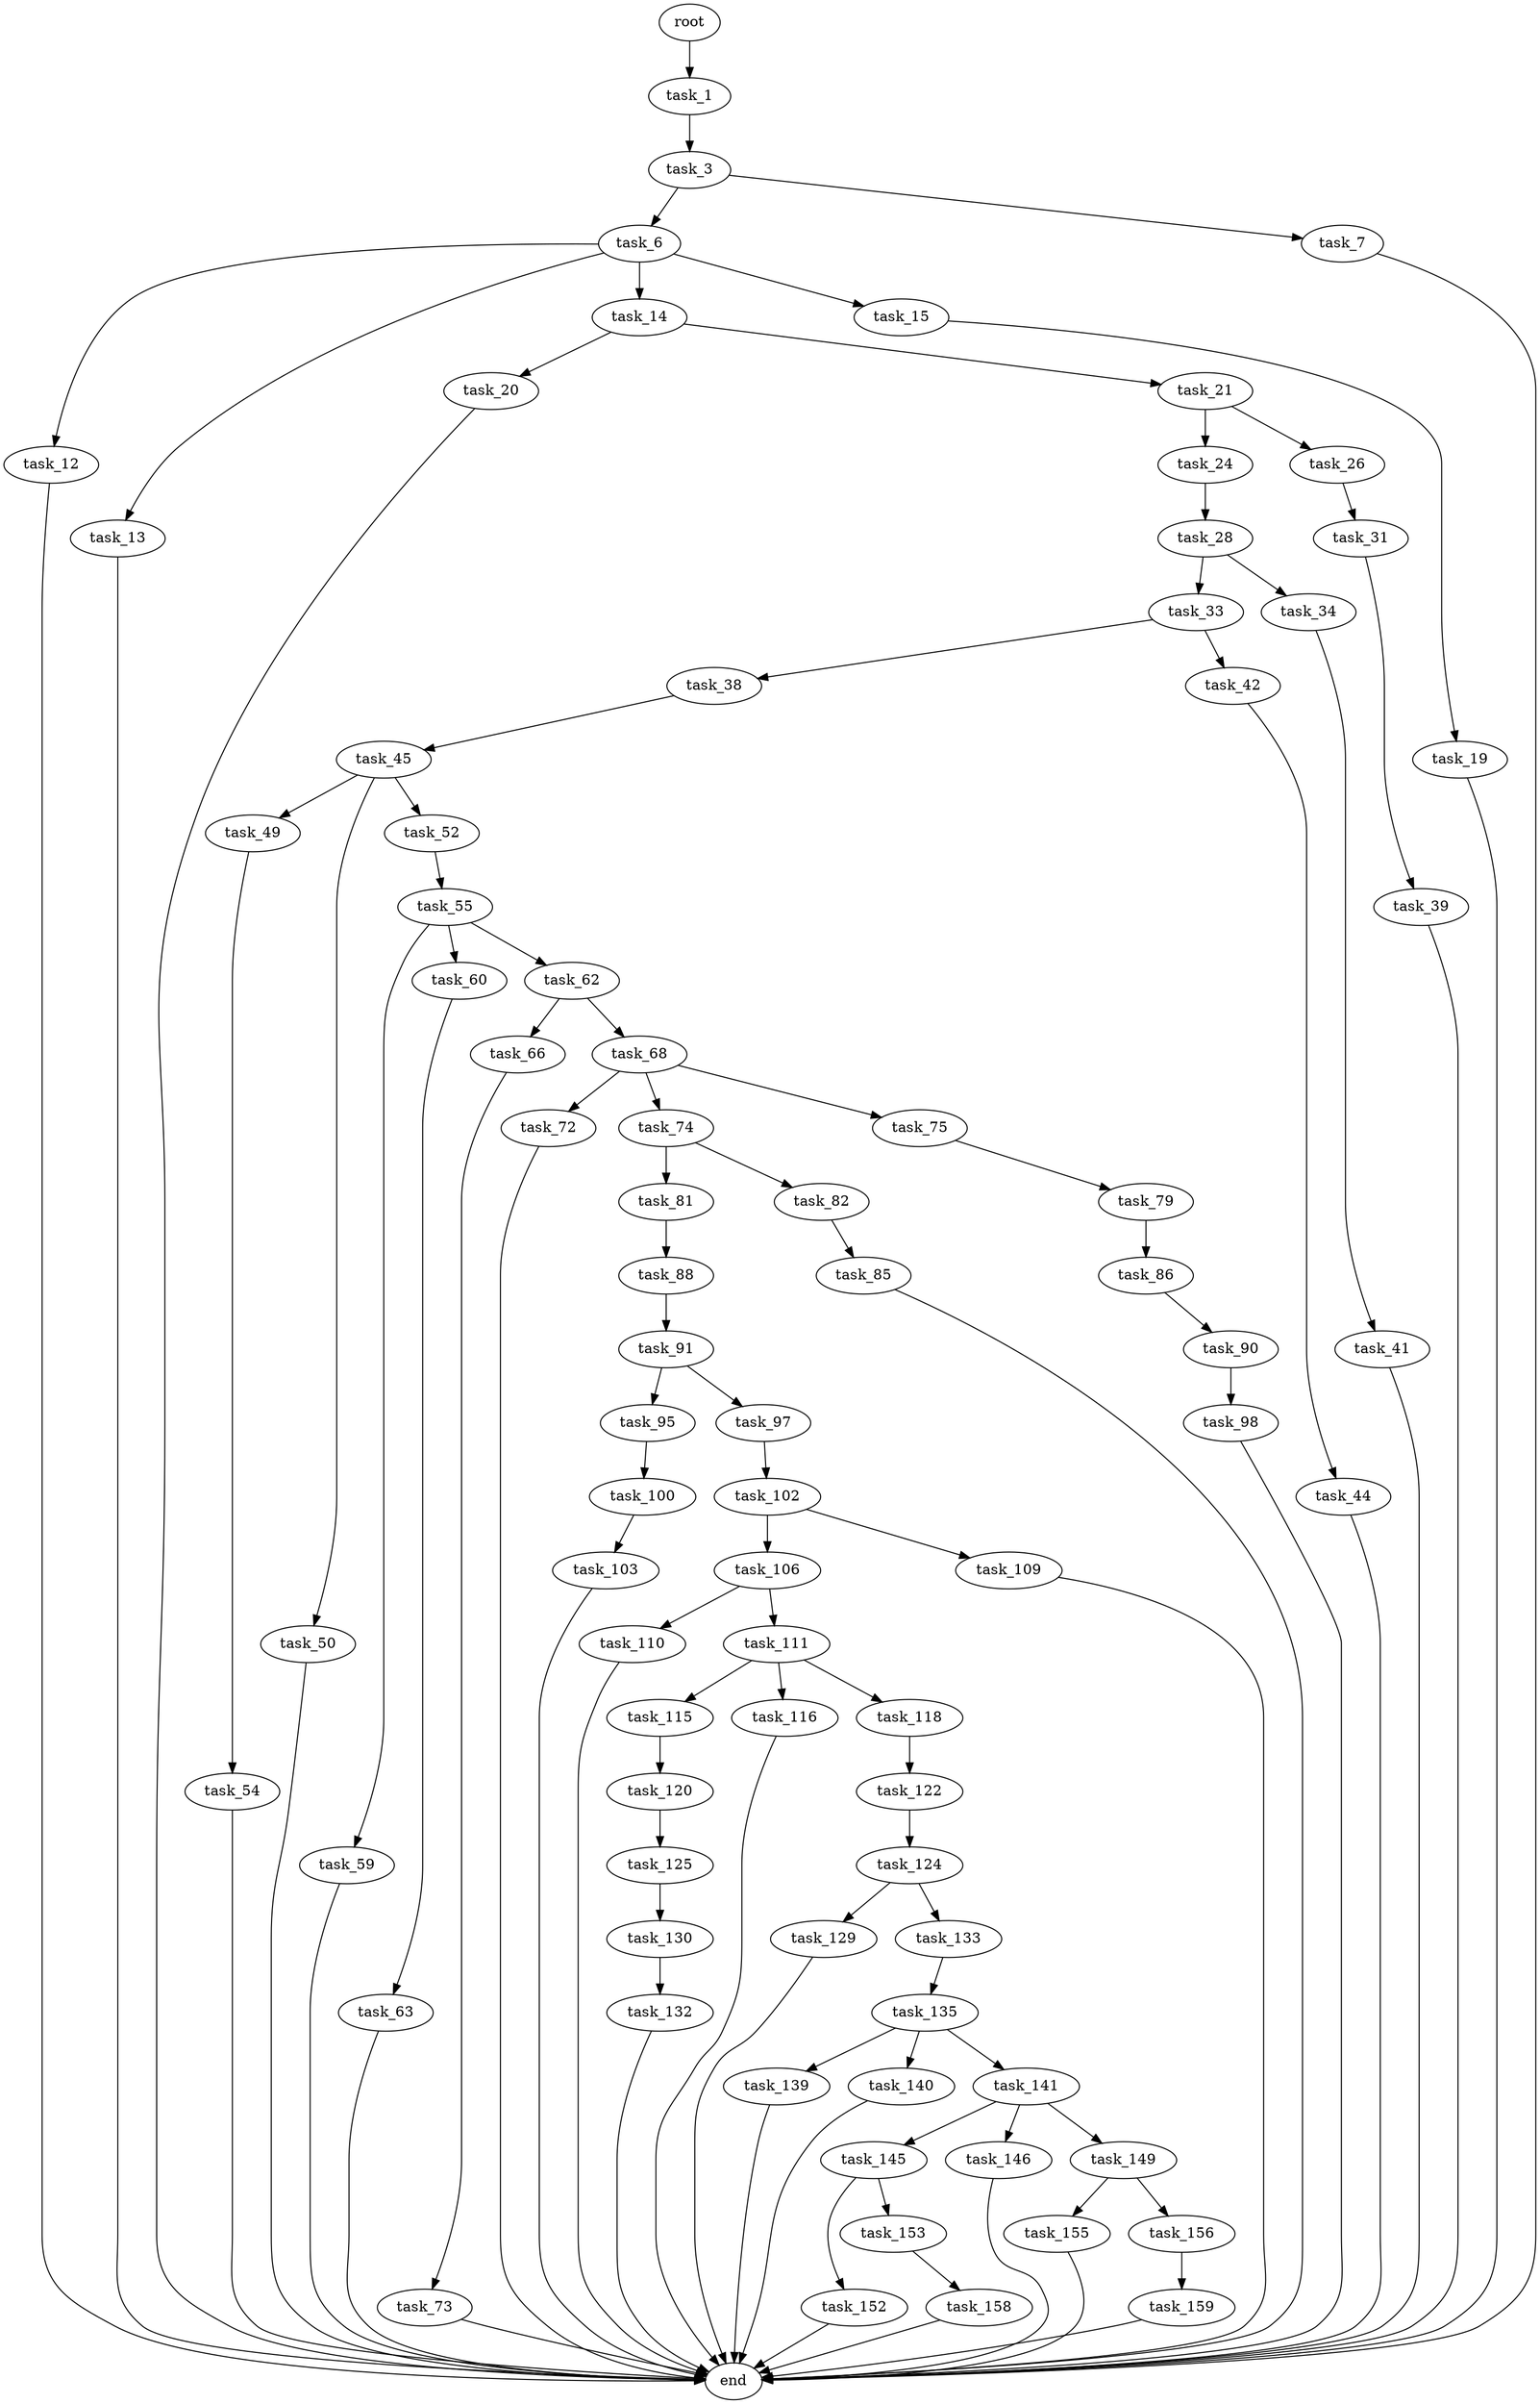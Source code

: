digraph G {
  root [size="0.000000"];
  task_1 [size="1365930190.000000"];
  task_3 [size="24813752922.000000"];
  task_6 [size="157086518026.000000"];
  task_7 [size="3569764565.000000"];
  task_12 [size="28991029248.000000"];
  task_13 [size="8589934592.000000"];
  task_14 [size="31431586415.000000"];
  task_15 [size="549755813888.000000"];
  task_19 [size="110405244581.000000"];
  task_20 [size="348829267458.000000"];
  task_21 [size="7943155371.000000"];
  task_24 [size="10484464551.000000"];
  task_26 [size="434848854.000000"];
  task_28 [size="549755813888.000000"];
  task_31 [size="368293445632.000000"];
  task_33 [size="28145362024.000000"];
  task_34 [size="17476105474.000000"];
  task_38 [size="130031489609.000000"];
  task_39 [size="451397559899.000000"];
  task_41 [size="13898046262.000000"];
  task_42 [size="4379974281.000000"];
  task_44 [size="19324106546.000000"];
  task_45 [size="1750250245.000000"];
  task_49 [size="475089476235.000000"];
  task_50 [size="4526581445.000000"];
  task_52 [size="87694564557.000000"];
  task_54 [size="28991029248.000000"];
  task_55 [size="436040463387.000000"];
  task_59 [size="539830597275.000000"];
  task_60 [size="188619914663.000000"];
  task_62 [size="1898193113.000000"];
  task_63 [size="13615532540.000000"];
  task_66 [size="481808128307.000000"];
  task_68 [size="74204265759.000000"];
  task_72 [size="452620193729.000000"];
  task_73 [size="28991029248.000000"];
  task_74 [size="19689471692.000000"];
  task_75 [size="11916254046.000000"];
  task_79 [size="438284107354.000000"];
  task_81 [size="1073741824000.000000"];
  task_82 [size="8589934592.000000"];
  task_85 [size="10984594964.000000"];
  task_86 [size="68719476736.000000"];
  task_88 [size="68719476736.000000"];
  task_90 [size="333518241395.000000"];
  task_91 [size="30305528793.000000"];
  task_95 [size="368293445632.000000"];
  task_97 [size="7309533291.000000"];
  task_98 [size="57371866594.000000"];
  task_100 [size="32085355684.000000"];
  task_102 [size="447695227571.000000"];
  task_103 [size="8589934592.000000"];
  task_106 [size="42544928652.000000"];
  task_109 [size="28991029248.000000"];
  task_110 [size="4019498160.000000"];
  task_111 [size="314890268688.000000"];
  task_115 [size="1073741824000.000000"];
  task_116 [size="8589934592.000000"];
  task_118 [size="21777116723.000000"];
  task_120 [size="430833910.000000"];
  task_122 [size="1035896554.000000"];
  task_124 [size="965133210993.000000"];
  task_125 [size="7779387590.000000"];
  task_129 [size="68719476736.000000"];
  task_130 [size="9478719437.000000"];
  task_132 [size="396987024915.000000"];
  task_133 [size="83297061966.000000"];
  task_135 [size="42939995798.000000"];
  task_139 [size="649986740976.000000"];
  task_140 [size="231928233984.000000"];
  task_141 [size="28991029248.000000"];
  task_145 [size="5653593541.000000"];
  task_146 [size="17467716142.000000"];
  task_149 [size="8589934592.000000"];
  task_152 [size="30216251527.000000"];
  task_153 [size="2260848445.000000"];
  task_155 [size="231928233984.000000"];
  task_156 [size="17407047058.000000"];
  task_158 [size="1501641303.000000"];
  task_159 [size="923770413.000000"];
  end [size="0.000000"];

  root -> task_1 [size="1.000000"];
  task_1 -> task_3 [size="75497472.000000"];
  task_3 -> task_6 [size="679477248.000000"];
  task_3 -> task_7 [size="679477248.000000"];
  task_6 -> task_12 [size="209715200.000000"];
  task_6 -> task_13 [size="209715200.000000"];
  task_6 -> task_14 [size="209715200.000000"];
  task_6 -> task_15 [size="209715200.000000"];
  task_7 -> end [size="1.000000"];
  task_12 -> end [size="1.000000"];
  task_13 -> end [size="1.000000"];
  task_14 -> task_20 [size="679477248.000000"];
  task_14 -> task_21 [size="679477248.000000"];
  task_15 -> task_19 [size="536870912.000000"];
  task_19 -> end [size="1.000000"];
  task_20 -> end [size="1.000000"];
  task_21 -> task_24 [size="411041792.000000"];
  task_21 -> task_26 [size="411041792.000000"];
  task_24 -> task_28 [size="301989888.000000"];
  task_26 -> task_31 [size="33554432.000000"];
  task_28 -> task_33 [size="536870912.000000"];
  task_28 -> task_34 [size="536870912.000000"];
  task_31 -> task_39 [size="411041792.000000"];
  task_33 -> task_38 [size="33554432.000000"];
  task_33 -> task_42 [size="33554432.000000"];
  task_34 -> task_41 [size="301989888.000000"];
  task_38 -> task_45 [size="209715200.000000"];
  task_39 -> end [size="1.000000"];
  task_41 -> end [size="1.000000"];
  task_42 -> task_44 [size="301989888.000000"];
  task_44 -> end [size="1.000000"];
  task_45 -> task_49 [size="33554432.000000"];
  task_45 -> task_50 [size="33554432.000000"];
  task_45 -> task_52 [size="33554432.000000"];
  task_49 -> task_54 [size="838860800.000000"];
  task_50 -> end [size="1.000000"];
  task_52 -> task_55 [size="134217728.000000"];
  task_54 -> end [size="1.000000"];
  task_55 -> task_59 [size="301989888.000000"];
  task_55 -> task_60 [size="301989888.000000"];
  task_55 -> task_62 [size="301989888.000000"];
  task_59 -> end [size="1.000000"];
  task_60 -> task_63 [size="134217728.000000"];
  task_62 -> task_66 [size="33554432.000000"];
  task_62 -> task_68 [size="33554432.000000"];
  task_63 -> end [size="1.000000"];
  task_66 -> task_73 [size="679477248.000000"];
  task_68 -> task_72 [size="75497472.000000"];
  task_68 -> task_74 [size="75497472.000000"];
  task_68 -> task_75 [size="75497472.000000"];
  task_72 -> end [size="1.000000"];
  task_73 -> end [size="1.000000"];
  task_74 -> task_81 [size="536870912.000000"];
  task_74 -> task_82 [size="536870912.000000"];
  task_75 -> task_79 [size="679477248.000000"];
  task_79 -> task_86 [size="301989888.000000"];
  task_81 -> task_88 [size="838860800.000000"];
  task_82 -> task_85 [size="33554432.000000"];
  task_85 -> end [size="1.000000"];
  task_86 -> task_90 [size="134217728.000000"];
  task_88 -> task_91 [size="134217728.000000"];
  task_90 -> task_98 [size="536870912.000000"];
  task_91 -> task_95 [size="536870912.000000"];
  task_91 -> task_97 [size="536870912.000000"];
  task_95 -> task_100 [size="411041792.000000"];
  task_97 -> task_102 [size="536870912.000000"];
  task_98 -> end [size="1.000000"];
  task_100 -> task_103 [size="33554432.000000"];
  task_102 -> task_106 [size="411041792.000000"];
  task_102 -> task_109 [size="411041792.000000"];
  task_103 -> end [size="1.000000"];
  task_106 -> task_110 [size="679477248.000000"];
  task_106 -> task_111 [size="679477248.000000"];
  task_109 -> end [size="1.000000"];
  task_110 -> end [size="1.000000"];
  task_111 -> task_115 [size="209715200.000000"];
  task_111 -> task_116 [size="209715200.000000"];
  task_111 -> task_118 [size="209715200.000000"];
  task_115 -> task_120 [size="838860800.000000"];
  task_116 -> end [size="1.000000"];
  task_118 -> task_122 [size="75497472.000000"];
  task_120 -> task_125 [size="33554432.000000"];
  task_122 -> task_124 [size="75497472.000000"];
  task_124 -> task_129 [size="838860800.000000"];
  task_124 -> task_133 [size="838860800.000000"];
  task_125 -> task_130 [size="301989888.000000"];
  task_129 -> end [size="1.000000"];
  task_130 -> task_132 [size="411041792.000000"];
  task_132 -> end [size="1.000000"];
  task_133 -> task_135 [size="134217728.000000"];
  task_135 -> task_139 [size="679477248.000000"];
  task_135 -> task_140 [size="679477248.000000"];
  task_135 -> task_141 [size="679477248.000000"];
  task_139 -> end [size="1.000000"];
  task_140 -> end [size="1.000000"];
  task_141 -> task_145 [size="75497472.000000"];
  task_141 -> task_146 [size="75497472.000000"];
  task_141 -> task_149 [size="75497472.000000"];
  task_145 -> task_152 [size="301989888.000000"];
  task_145 -> task_153 [size="301989888.000000"];
  task_146 -> end [size="1.000000"];
  task_149 -> task_155 [size="33554432.000000"];
  task_149 -> task_156 [size="33554432.000000"];
  task_152 -> end [size="1.000000"];
  task_153 -> task_158 [size="134217728.000000"];
  task_155 -> end [size="1.000000"];
  task_156 -> task_159 [size="411041792.000000"];
  task_158 -> end [size="1.000000"];
  task_159 -> end [size="1.000000"];
}

